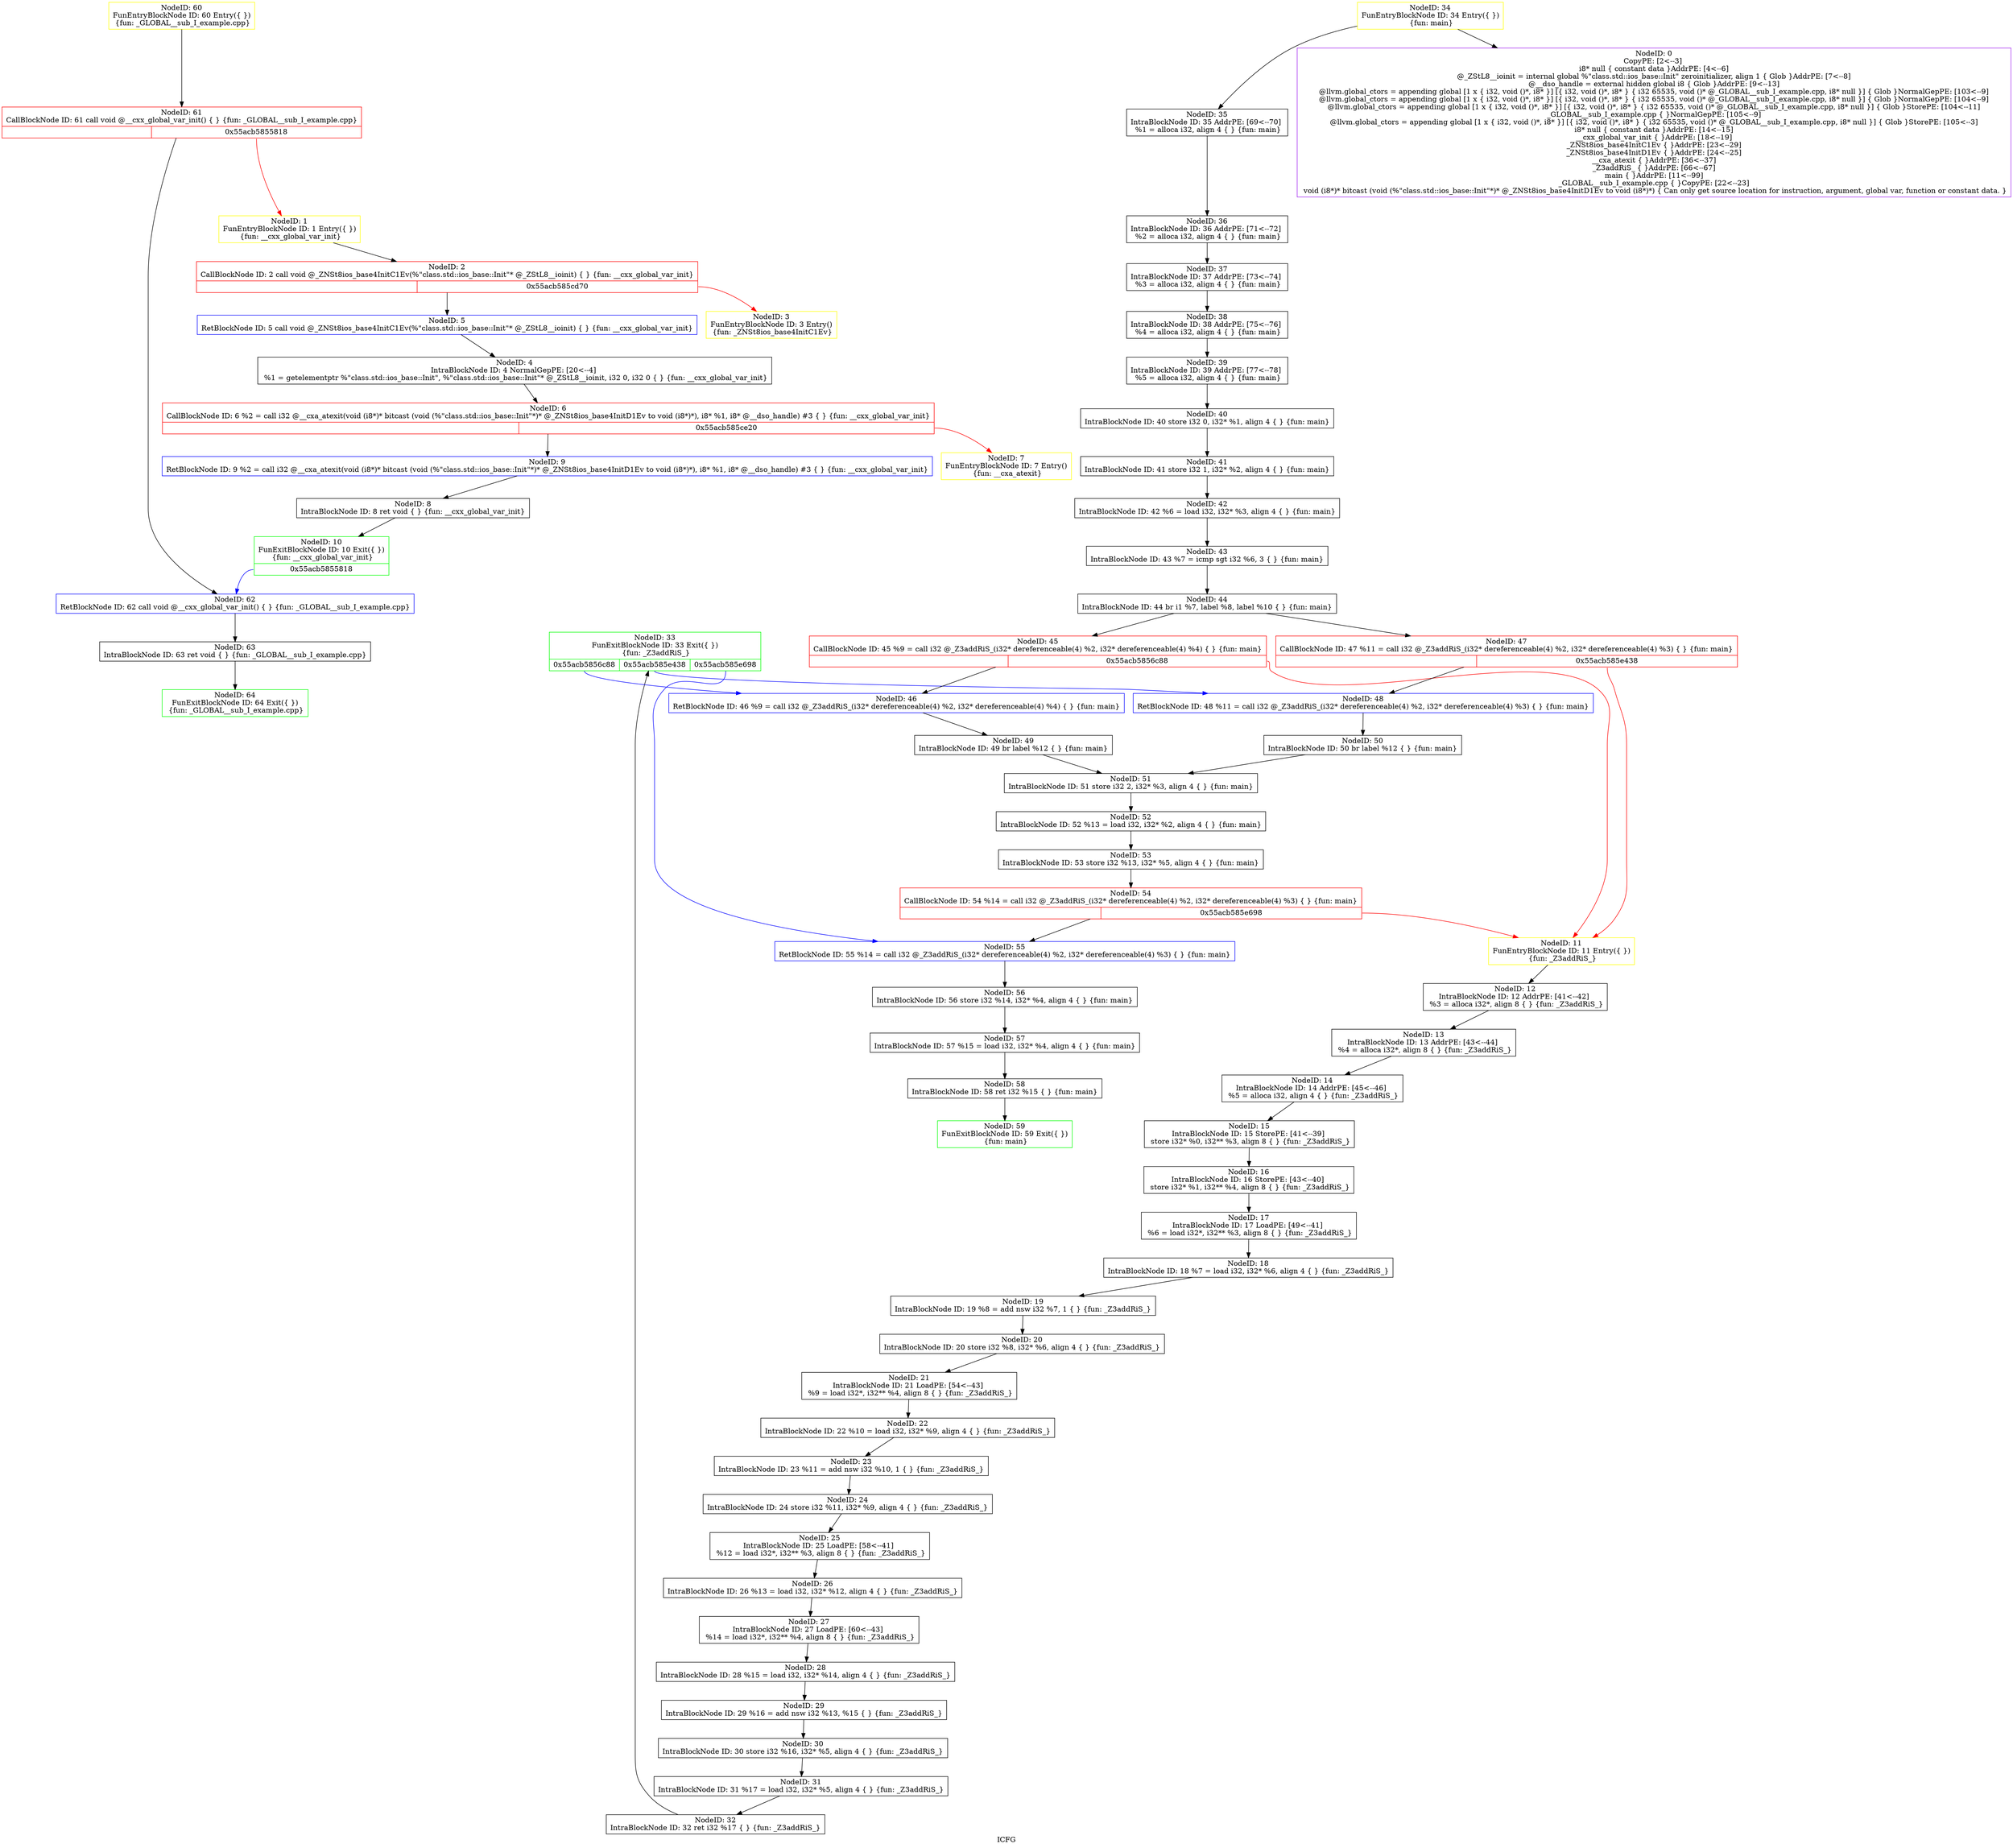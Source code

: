 digraph "ICFG" {
	label="ICFG";

	Node0x55acb587ba40 [shape=record,color=green,label="{NodeID: 64\nFunExitBlockNode ID: 64 Exit(\{  \})\n \{fun: _GLOBAL__sub_I_example.cpp\}}"];
	Node0x55acb587b7e0 [shape=record,color=black,label="{NodeID: 63\nIntraBlockNode ID: 63      ret void \{  \}    \{fun: _GLOBAL__sub_I_example.cpp\}}"];
	Node0x55acb587b7e0 -> Node0x55acb587ba40[style=solid];
	Node0x55acb587b580 [shape=record,color=blue,label="{NodeID: 62\nRetBlockNode ID: 62   call void @__cxx_global_var_init() \{  \} \{fun: _GLOBAL__sub_I_example.cpp\}}"];
	Node0x55acb587b580 -> Node0x55acb587b7e0[style=solid];
	Node0x55acb587b3b0 [shape=record,color=red,label="{NodeID: 61\nCallBlockNode ID: 61   call void @__cxx_global_var_init() \{  \} \{fun: _GLOBAL__sub_I_example.cpp\}|{|<s1>0x55acb5855818}}"];
	Node0x55acb587b3b0 -> Node0x55acb587b580[style=solid];
	Node0x55acb587b3b0:s1 -> Node0x55acb5855450[style=solid,color=red];
	Node0x55acb587b280 [shape=record,color=yellow,label="{NodeID: 60\nFunEntryBlockNode ID: 60 Entry(\{  \})\n \{fun: _GLOBAL__sub_I_example.cpp\}}"];
	Node0x55acb587b280 -> Node0x55acb587b3b0[style=solid];
	Node0x55acb587ac80 [shape=record,color=green,label="{NodeID: 59\nFunExitBlockNode ID: 59 Exit(\{  \})\n \{fun: main\}}"];
	Node0x55acb5877040 [shape=record,color=black,label="{NodeID: 28\nIntraBlockNode ID: 28      %15 = load i32, i32* %14, align 4 \{  \}    \{fun: _Z3addRiS_\}}"];
	Node0x55acb5877040 -> Node0x55acb5877220[style=solid];
	Node0x55acb5876e60 [shape=record,color=black,label="{NodeID: 27\nIntraBlockNode ID: 27   LoadPE: [60\<--43]  \n   %14 = load i32*, i32** %4, align 8 \{  \} \{fun: _Z3addRiS_\}}"];
	Node0x55acb5876e60 -> Node0x55acb5877040[style=solid];
	Node0x55acb5876c80 [shape=record,color=black,label="{NodeID: 26\nIntraBlockNode ID: 26      %13 = load i32, i32* %12, align 4 \{  \}    \{fun: _Z3addRiS_\}}"];
	Node0x55acb5876c80 -> Node0x55acb5876e60[style=solid];
	Node0x55acb58769b0 [shape=record,color=black,label="{NodeID: 25\nIntraBlockNode ID: 25   LoadPE: [58\<--41]  \n   %12 = load i32*, i32** %3, align 8 \{  \} \{fun: _Z3addRiS_\}}"];
	Node0x55acb58769b0 -> Node0x55acb5876c80[style=solid];
	Node0x55acb58767d0 [shape=record,color=black,label="{NodeID: 24\nIntraBlockNode ID: 24      store i32 %11, i32* %9, align 4 \{  \}    \{fun: _Z3addRiS_\}}"];
	Node0x55acb58767d0 -> Node0x55acb58769b0[style=solid];
	Node0x55acb5876500 [shape=record,color=black,label="{NodeID: 23\nIntraBlockNode ID: 23      %11 = add nsw i32 %10, 1 \{  \}    \{fun: _Z3addRiS_\}}"];
	Node0x55acb5876500 -> Node0x55acb58767d0[style=solid];
	Node0x55acb5876320 [shape=record,color=black,label="{NodeID: 22\nIntraBlockNode ID: 22      %10 = load i32, i32* %9, align 4 \{  \}    \{fun: _Z3addRiS_\}}"];
	Node0x55acb5876320 -> Node0x55acb5876500[style=solid];
	Node0x55acb5876140 [shape=record,color=black,label="{NodeID: 21\nIntraBlockNode ID: 21   LoadPE: [54\<--43]  \n   %9 = load i32*, i32** %4, align 8 \{  \} \{fun: _Z3addRiS_\}}"];
	Node0x55acb5876140 -> Node0x55acb5876320[style=solid];
	Node0x55acb5875f60 [shape=record,color=black,label="{NodeID: 20\nIntraBlockNode ID: 20      store i32 %8, i32* %6, align 4 \{  \}    \{fun: _Z3addRiS_\}}"];
	Node0x55acb5875f60 -> Node0x55acb5876140[style=solid];
	Node0x55acb5875d80 [shape=record,color=black,label="{NodeID: 19\nIntraBlockNode ID: 19      %8 = add nsw i32 %7, 1 \{  \}    \{fun: _Z3addRiS_\}}"];
	Node0x55acb5875d80 -> Node0x55acb5875f60[style=solid];
	Node0x55acb5875ba0 [shape=record,color=black,label="{NodeID: 18\nIntraBlockNode ID: 18      %7 = load i32, i32* %6, align 4 \{  \}    \{fun: _Z3addRiS_\}}"];
	Node0x55acb5875ba0 -> Node0x55acb5875d80[style=solid];
	Node0x55acb58759c0 [shape=record,color=black,label="{NodeID: 17\nIntraBlockNode ID: 17   LoadPE: [49\<--41]  \n   %6 = load i32*, i32** %3, align 8 \{  \} \{fun: _Z3addRiS_\}}"];
	Node0x55acb58759c0 -> Node0x55acb5875ba0[style=solid];
	Node0x55acb58757e0 [shape=record,color=black,label="{NodeID: 16\nIntraBlockNode ID: 16   StorePE: [43\<--40]  \n   store i32* %1, i32** %4, align 8 \{  \} \{fun: _Z3addRiS_\}}"];
	Node0x55acb58757e0 -> Node0x55acb58759c0[style=solid];
	Node0x55acb5875620 [shape=record,color=black,label="{NodeID: 15\nIntraBlockNode ID: 15   StorePE: [41\<--39]  \n   store i32* %0, i32** %3, align 8 \{  \} \{fun: _Z3addRiS_\}}"];
	Node0x55acb5875620 -> Node0x55acb58757e0[style=solid];
	Node0x55acb5875460 [shape=record,color=black,label="{NodeID: 14\nIntraBlockNode ID: 14   AddrPE: [45\<--46]  \n   %5 = alloca i32, align 4 \{  \} \{fun: _Z3addRiS_\}}"];
	Node0x55acb5875460 -> Node0x55acb5875620[style=solid];
	Node0x55acb58751b0 [shape=record,color=black,label="{NodeID: 13\nIntraBlockNode ID: 13   AddrPE: [43\<--44]  \n   %4 = alloca i32*, align 8 \{  \} \{fun: _Z3addRiS_\}}"];
	Node0x55acb58751b0 -> Node0x55acb5875460[style=solid];
	Node0x55acb5868510 [shape=record,color=purple,label="{NodeID: 0\nCopyPE: [2\<--3]  \n i8* null \{ constant data \}AddrPE: [4\<--6]  \n @_ZStL8__ioinit = internal global %\"class.std::ios_base::Init\" zeroinitializer, align 1 \{ Glob  \}AddrPE: [7\<--8]  \n @__dso_handle = external hidden global i8 \{ Glob  \}AddrPE: [9\<--13]  \n @llvm.global_ctors = appending global [1 x \{ i32, void ()*, i8* \}] [\{ i32, void ()*, i8* \} \{ i32 65535, void ()* @_GLOBAL__sub_I_example.cpp, i8* null \}] \{ Glob  \}NormalGepPE: [103\<--9]  \n @llvm.global_ctors = appending global [1 x \{ i32, void ()*, i8* \}] [\{ i32, void ()*, i8* \} \{ i32 65535, void ()* @_GLOBAL__sub_I_example.cpp, i8* null \}] \{ Glob  \}NormalGepPE: [104\<--9]  \n @llvm.global_ctors = appending global [1 x \{ i32, void ()*, i8* \}] [\{ i32, void ()*, i8* \} \{ i32 65535, void ()* @_GLOBAL__sub_I_example.cpp, i8* null \}] \{ Glob  \}StorePE: [104\<--11]  \n _GLOBAL__sub_I_example.cpp \{  \}NormalGepPE: [105\<--9]  \n @llvm.global_ctors = appending global [1 x \{ i32, void ()*, i8* \}] [\{ i32, void ()*, i8* \} \{ i32 65535, void ()* @_GLOBAL__sub_I_example.cpp, i8* null \}] \{ Glob  \}StorePE: [105\<--3]  \n i8* null \{ constant data \}AddrPE: [14\<--15]  \n __cxx_global_var_init \{  \}AddrPE: [18\<--19]  \n _ZNSt8ios_base4InitC1Ev \{  \}AddrPE: [23\<--29]  \n _ZNSt8ios_base4InitD1Ev \{  \}AddrPE: [24\<--25]  \n __cxa_atexit \{  \}AddrPE: [36\<--37]  \n _Z3addRiS_ \{  \}AddrPE: [66\<--67]  \n main \{  \}AddrPE: [11\<--99]  \n _GLOBAL__sub_I_example.cpp \{  \}CopyPE: [22\<--23]  \n void (i8*)* bitcast (void (%\"class.std::ios_base::Init\"*)* @_ZNSt8ios_base4InitD1Ev to void (i8*)*) \{ Can only get source location for instruction, argument, global var, function or constant data. \}}"];
	Node0x55acb5855450 [shape=record,color=yellow,label="{NodeID: 1\nFunEntryBlockNode ID: 1 Entry(\{  \})\n \{fun: __cxx_global_var_init\}}"];
	Node0x55acb5855450 -> Node0x55acb5868700[style=solid];
	Node0x55acb5868700 [shape=record,color=red,label="{NodeID: 2\nCallBlockNode ID: 2   call void @_ZNSt8ios_base4InitC1Ev(%\"class.std::ios_base::Init\"* @_ZStL8__ioinit) \{  \} \{fun: __cxx_global_var_init\}|{|<s1>0x55acb585cd70}}"];
	Node0x55acb5868700 -> Node0x55acb5874530[style=solid];
	Node0x55acb5868700:s1 -> Node0x55acb58741f0[style=solid,color=red];
	Node0x55acb58741f0 [shape=record,color=yellow,label="{NodeID: 3\nFunEntryBlockNode ID: 3 Entry()\n \{fun: _ZNSt8ios_base4InitC1Ev\}}"];
	Node0x55acb5874400 [shape=record,color=black,label="{NodeID: 4\nIntraBlockNode ID: 4   NormalGepPE: [20\<--4]  \n   %1 = getelementptr %\"class.std::ios_base::Init\", %\"class.std::ios_base::Init\"* @_ZStL8__ioinit, i32 0, i32 0 \{  \} \{fun: __cxx_global_var_init\}}"];
	Node0x55acb5874400 -> Node0x55acb584bc70[style=solid];
	Node0x55acb5874530 [shape=record,color=blue,label="{NodeID: 5\nRetBlockNode ID: 5   call void @_ZNSt8ios_base4InitC1Ev(%\"class.std::ios_base::Init\"* @_ZStL8__ioinit) \{  \} \{fun: __cxx_global_var_init\}}"];
	Node0x55acb5874530 -> Node0x55acb5874400[style=solid];
	Node0x55acb584bc70 [shape=record,color=red,label="{NodeID: 6\nCallBlockNode ID: 6   %2 = call i32 @__cxa_atexit(void (i8*)* bitcast (void (%\"class.std::ios_base::Init\"*)* @_ZNSt8ios_base4InitD1Ev to void (i8*)*), i8* %1, i8* @__dso_handle) #3 \{  \} \{fun: __cxx_global_var_init\}|{|<s1>0x55acb585ce20}}"];
	Node0x55acb584bc70 -> Node0x55acb5874990[style=solid];
	Node0x55acb584bc70:s1 -> Node0x55acb5874710[style=solid,color=red];
	Node0x55acb5874710 [shape=record,color=yellow,label="{NodeID: 7\nFunEntryBlockNode ID: 7 Entry()\n \{fun: __cxa_atexit\}}"];
	Node0x55acb5874870 [shape=record,color=black,label="{NodeID: 8\nIntraBlockNode ID: 8      ret void \{  \}    \{fun: __cxx_global_var_init\}}"];
	Node0x55acb5874870 -> Node0x55acb5874c20[style=solid];
	Node0x55acb5874990 [shape=record,color=blue,label="{NodeID: 9\nRetBlockNode ID: 9   %2 = call i32 @__cxa_atexit(void (i8*)* bitcast (void (%\"class.std::ios_base::Init\"*)* @_ZNSt8ios_base4InitD1Ev to void (i8*)*), i8* %1, i8* @__dso_handle) #3 \{  \} \{fun: __cxx_global_var_init\}}"];
	Node0x55acb5874990 -> Node0x55acb5874870[style=solid];
	Node0x55acb5874c20 [shape=record,color=green,label="{NodeID: 10\nFunExitBlockNode ID: 10 Exit(\{  \})\n \{fun: __cxx_global_var_init\}|{<s0>0x55acb5855818}}"];
	Node0x55acb5874c20:s0 -> Node0x55acb587b580[style=solid,color=blue];
	Node0x55acb5874ec0 [shape=record,color=yellow,label="{NodeID: 11\nFunEntryBlockNode ID: 11 Entry(\{  \})\n \{fun: _Z3addRiS_\}}"];
	Node0x55acb5874ec0 -> Node0x55acb5874ff0[style=solid];
	Node0x55acb5874ff0 [shape=record,color=black,label="{NodeID: 12\nIntraBlockNode ID: 12   AddrPE: [41\<--42]  \n   %3 = alloca i32*, align 8 \{  \} \{fun: _Z3addRiS_\}}"];
	Node0x55acb5874ff0 -> Node0x55acb58751b0[style=solid];
	Node0x55acb5877220 [shape=record,color=black,label="{NodeID: 29\nIntraBlockNode ID: 29      %16 = add nsw i32 %13, %15 \{  \}    \{fun: _Z3addRiS_\}}"];
	Node0x55acb5877220 -> Node0x55acb58775e0[style=solid];
	Node0x55acb58775e0 [shape=record,color=black,label="{NodeID: 30\nIntraBlockNode ID: 30      store i32 %16, i32* %5, align 4 \{  \}    \{fun: _Z3addRiS_\}}"];
	Node0x55acb58775e0 -> Node0x55acb58777c0[style=solid];
	Node0x55acb58777c0 [shape=record,color=black,label="{NodeID: 31\nIntraBlockNode ID: 31      %17 = load i32, i32* %5, align 4 \{  \}    \{fun: _Z3addRiS_\}}"];
	Node0x55acb58777c0 -> Node0x55acb58779a0[style=solid];
	Node0x55acb58779a0 [shape=record,color=black,label="{NodeID: 32\nIntraBlockNode ID: 32      ret i32 %17 \{  \}    \{fun: _Z3addRiS_\}}"];
	Node0x55acb58779a0 -> Node0x55acb5877b80[style=solid];
	Node0x55acb5877b80 [shape=record,color=green,label="{NodeID: 33\nFunExitBlockNode ID: 33 Exit(\{  \})\n \{fun: _Z3addRiS_\}|{<s0>0x55acb5856c88|<s1>0x55acb585e438|<s2>0x55acb585e698}}"];
	Node0x55acb5877b80:s0 -> Node0x55acb5879300[style=solid,color=blue];
	Node0x55acb5877b80:s1 -> Node0x55acb5879650[style=solid,color=blue];
	Node0x55acb5877b80:s2 -> Node0x55acb587a440[style=solid,color=blue];
	Node0x55acb5877d80 [shape=record,color=yellow,label="{NodeID: 34\nFunEntryBlockNode ID: 34 Entry(\{  \})\n \{fun: main\}}"];
	Node0x55acb5877d80 -> Node0x55acb5868510[style=solid];
	Node0x55acb5877d80 -> Node0x55acb5877eb0[style=solid];
	Node0x55acb5877eb0 [shape=record,color=black,label="{NodeID: 35\nIntraBlockNode ID: 35   AddrPE: [69\<--70]  \n   %1 = alloca i32, align 4 \{  \} \{fun: main\}}"];
	Node0x55acb5877eb0 -> Node0x55acb5878070[style=solid];
	Node0x55acb5878070 [shape=record,color=black,label="{NodeID: 36\nIntraBlockNode ID: 36   AddrPE: [71\<--72]  \n   %2 = alloca i32, align 4 \{  \} \{fun: main\}}"];
	Node0x55acb5878070 -> Node0x55acb5878230[style=solid];
	Node0x55acb5878230 [shape=record,color=black,label="{NodeID: 37\nIntraBlockNode ID: 37   AddrPE: [73\<--74]  \n   %3 = alloca i32, align 4 \{  \} \{fun: main\}}"];
	Node0x55acb5878230 -> Node0x55acb58783f0[style=solid];
	Node0x55acb58783f0 [shape=record,color=black,label="{NodeID: 38\nIntraBlockNode ID: 38   AddrPE: [75\<--76]  \n   %4 = alloca i32, align 4 \{  \} \{fun: main\}}"];
	Node0x55acb58783f0 -> Node0x55acb58785b0[style=solid];
	Node0x55acb58785b0 [shape=record,color=black,label="{NodeID: 39\nIntraBlockNode ID: 39   AddrPE: [77\<--78]  \n   %5 = alloca i32, align 4 \{  \} \{fun: main\}}"];
	Node0x55acb58785b0 -> Node0x55acb5878770[style=solid];
	Node0x55acb5878770 [shape=record,color=black,label="{NodeID: 40\nIntraBlockNode ID: 40      store i32 0, i32* %1, align 4 \{  \}    \{fun: main\}}"];
	Node0x55acb5878770 -> Node0x55acb5878930[style=solid];
	Node0x55acb5878930 [shape=record,color=black,label="{NodeID: 41\nIntraBlockNode ID: 41      store i32 1, i32* %2, align 4 \{  \}    \{fun: main\}}"];
	Node0x55acb5878930 -> Node0x55acb5878cd0[style=solid];
	Node0x55acb5878cd0 [shape=record,color=black,label="{NodeID: 42\nIntraBlockNode ID: 42      %6 = load i32, i32* %3, align 4 \{  \}    \{fun: main\}}"];
	Node0x55acb5878cd0 -> Node0x55acb5878e90[style=solid];
	Node0x55acb5878e90 [shape=record,color=black,label="{NodeID: 43\nIntraBlockNode ID: 43      %7 = icmp sgt i32 %6, 3 \{  \}    \{fun: main\}}"];
	Node0x55acb5878e90 -> Node0x55acb5879050[style=solid];
	Node0x55acb5879050 [shape=record,color=black,label="{NodeID: 44\nIntraBlockNode ID: 44      br i1 %7, label %8, label %10 \{  \}    \{fun: main\}}"];
	Node0x55acb5879050 -> Node0x55acb5855c30[style=solid];
	Node0x55acb5879050 -> Node0x55acb5854e40[style=solid];
	Node0x55acb5855c30 [shape=record,color=red,label="{NodeID: 45\nCallBlockNode ID: 45   %9 = call i32 @_Z3addRiS_(i32* dereferenceable(4) %2, i32* dereferenceable(4) %4) \{  \} \{fun: main\}|{|<s1>0x55acb5856c88}}"];
	Node0x55acb5855c30 -> Node0x55acb5879300[style=solid];
	Node0x55acb5855c30:s1 -> Node0x55acb5874ec0[style=solid,color=red];
	Node0x55acb5879300 [shape=record,color=blue,label="{NodeID: 46\nRetBlockNode ID: 46   %9 = call i32 @_Z3addRiS_(i32* dereferenceable(4) %2, i32* dereferenceable(4) %4) \{  \} \{fun: main\}}"];
	Node0x55acb5879300 -> Node0x55acb58798b0[style=solid];
	Node0x55acb5854e40 [shape=record,color=red,label="{NodeID: 47\nCallBlockNode ID: 47   %11 = call i32 @_Z3addRiS_(i32* dereferenceable(4) %2, i32* dereferenceable(4) %3) \{  \} \{fun: main\}|{|<s1>0x55acb585e438}}"];
	Node0x55acb5854e40 -> Node0x55acb5879650[style=solid];
	Node0x55acb5854e40:s1 -> Node0x55acb5874ec0[style=solid,color=red];
	Node0x55acb5879650 [shape=record,color=blue,label="{NodeID: 48\nRetBlockNode ID: 48   %11 = call i32 @_Z3addRiS_(i32* dereferenceable(4) %2, i32* dereferenceable(4) %3) \{  \} \{fun: main\}}"];
	Node0x55acb5879650 -> Node0x55acb5879b10[style=solid];
	Node0x55acb58798b0 [shape=record,color=black,label="{NodeID: 49\nIntraBlockNode ID: 49      br label %12 \{  \}    \{fun: main\}}"];
	Node0x55acb58798b0 -> Node0x55acb5879d70[style=solid];
	Node0x55acb5879b10 [shape=record,color=black,label="{NodeID: 50\nIntraBlockNode ID: 50      br label %12 \{  \}    \{fun: main\}}"];
	Node0x55acb5879b10 -> Node0x55acb5879d70[style=solid];
	Node0x55acb5879d70 [shape=record,color=black,label="{NodeID: 51\nIntraBlockNode ID: 51      store i32 2, i32* %3, align 4 \{  \}    \{fun: main\}}"];
	Node0x55acb5879d70 -> Node0x55acb5879fd0[style=solid];
	Node0x55acb5879fd0 [shape=record,color=black,label="{NodeID: 52\nIntraBlockNode ID: 52      %13 = load i32, i32* %2, align 4 \{  \}    \{fun: main\}}"];
	Node0x55acb5879fd0 -> Node0x55acb587a190[style=solid];
	Node0x55acb587a190 [shape=record,color=black,label="{NodeID: 53\nIntraBlockNode ID: 53      store i32 %13, i32* %5, align 4 \{  \}    \{fun: main\}}"];
	Node0x55acb587a190 -> Node0x55acb58411b0[style=solid];
	Node0x55acb58411b0 [shape=record,color=red,label="{NodeID: 54\nCallBlockNode ID: 54   %14 = call i32 @_Z3addRiS_(i32* dereferenceable(4) %2, i32* dereferenceable(4) %3) \{  \} \{fun: main\}|{|<s1>0x55acb585e698}}"];
	Node0x55acb58411b0 -> Node0x55acb587a440[style=solid];
	Node0x55acb58411b0:s1 -> Node0x55acb5874ec0[style=solid,color=red];
	Node0x55acb587a440 [shape=record,color=blue,label="{NodeID: 55\nRetBlockNode ID: 55   %14 = call i32 @_Z3addRiS_(i32* dereferenceable(4) %2, i32* dereferenceable(4) %3) \{  \} \{fun: main\}}"];
	Node0x55acb587a440 -> Node0x55acb587a6a0[style=solid];
	Node0x55acb587a6a0 [shape=record,color=black,label="{NodeID: 56\nIntraBlockNode ID: 56      store i32 %14, i32* %4, align 4 \{  \}    \{fun: main\}}"];
	Node0x55acb587a6a0 -> Node0x55acb587a900[style=solid];
	Node0x55acb587a900 [shape=record,color=black,label="{NodeID: 57\nIntraBlockNode ID: 57      %15 = load i32, i32* %4, align 4 \{  \}    \{fun: main\}}"];
	Node0x55acb587a900 -> Node0x55acb587aac0[style=solid];
	Node0x55acb587aac0 [shape=record,color=black,label="{NodeID: 58\nIntraBlockNode ID: 58      ret i32 %15 \{  \}    \{fun: main\}}"];
	Node0x55acb587aac0 -> Node0x55acb587ac80[style=solid];
}
